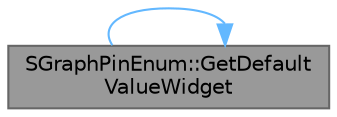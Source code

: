 digraph "SGraphPinEnum::GetDefaultValueWidget"
{
 // INTERACTIVE_SVG=YES
 // LATEX_PDF_SIZE
  bgcolor="transparent";
  edge [fontname=Helvetica,fontsize=10,labelfontname=Helvetica,labelfontsize=10];
  node [fontname=Helvetica,fontsize=10,shape=box,height=0.2,width=0.4];
  rankdir="LR";
  Node1 [id="Node000001",label="SGraphPinEnum::GetDefault\lValueWidget",height=0.2,width=0.4,color="gray40", fillcolor="grey60", style="filled", fontcolor="black",tooltip="Function to create class specific widget."];
  Node1 -> Node1 [id="edge1_Node000001_Node000001",color="steelblue1",style="solid",tooltip=" "];
}
